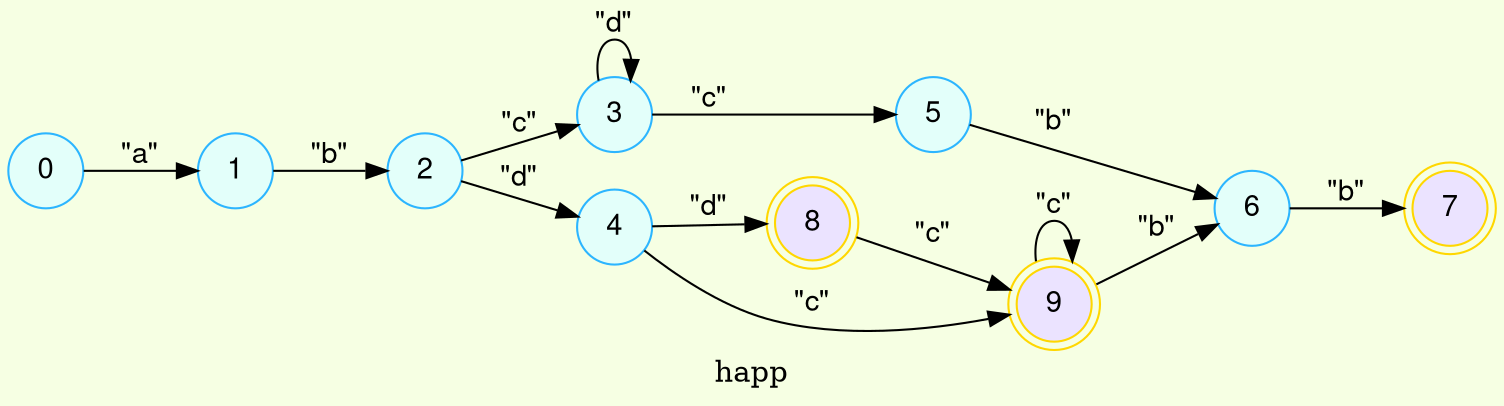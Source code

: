 digraph finite_state_machine {
	bgcolor = "#F6FFE3"
	node [fontname="Helvetica,Arial,sans-serif" ]
	edge [fontname="Helvetica,Arial,sans-serif"]
	rankdir=LR;
	node [shape = doublecircle, color = gold fillcolor="#EBE3FF" style =filled];7,8,9;
	node [shape = circle, color = "#2CB5FF" fillcolor="#E3FFFA" style =filled];

0->1[label = "\"a\""];
1->2[label = "\"b\""];
2->3[label = "\"c\""];
3->3[label = "\"d\""];
3->5[label = "\"c\""];
5->6[label = "\"b\""];
6->7[label = "\"b\""];
4->8[label = "\"d\""];
8->9[label = "\"c\""];
9->9[label = "\"c\""];
9->6[label = "\"b\""];
4->9[label = "\"c\""];
2->4[label = "\"d\""];
label= happ}
